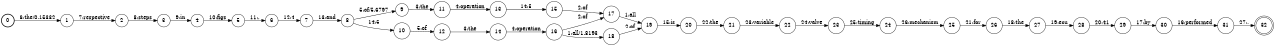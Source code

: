 digraph FST {
rankdir = LR;
size = "8.5,11";
label = "";
center = 1;
orientation = Portrait;
ranksep = "0.4";
nodesep = "0.25";
0 [label = "0", shape = circle, style = bold, fontsize = 14]
	0 -> 1 [label = "6:the/0.15332", fontsize = 14];
1 [label = "1", shape = circle, style = solid, fontsize = 14]
	1 -> 2 [label = "7:respective", fontsize = 14];
2 [label = "2", shape = circle, style = solid, fontsize = 14]
	2 -> 3 [label = "8:steps", fontsize = 14];
3 [label = "3", shape = circle, style = solid, fontsize = 14]
	3 -> 4 [label = "9:in", fontsize = 14];
4 [label = "4", shape = circle, style = solid, fontsize = 14]
	4 -> 5 [label = "10:figs", fontsize = 14];
5 [label = "5", shape = circle, style = solid, fontsize = 14]
	5 -> 6 [label = "11:.", fontsize = 14];
6 [label = "6", shape = circle, style = solid, fontsize = 14]
	6 -> 7 [label = "12:4", fontsize = 14];
7 [label = "7", shape = circle, style = solid, fontsize = 14]
	7 -> 8 [label = "13:and", fontsize = 14];
8 [label = "8", shape = circle, style = solid, fontsize = 14]
	8 -> 9 [label = "5:of/5.6797", fontsize = 14];
	8 -> 10 [label = "14:5", fontsize = 14];
9 [label = "9", shape = circle, style = solid, fontsize = 14]
	9 -> 11 [label = "3:the", fontsize = 14];
10 [label = "10", shape = circle, style = solid, fontsize = 14]
	10 -> 12 [label = "5:of", fontsize = 14];
11 [label = "11", shape = circle, style = solid, fontsize = 14]
	11 -> 13 [label = "4:operation", fontsize = 14];
12 [label = "12", shape = circle, style = solid, fontsize = 14]
	12 -> 14 [label = "3:the", fontsize = 14];
13 [label = "13", shape = circle, style = solid, fontsize = 14]
	13 -> 15 [label = "14:5", fontsize = 14];
14 [label = "14", shape = circle, style = solid, fontsize = 14]
	14 -> 16 [label = "4:operation", fontsize = 14];
15 [label = "15", shape = circle, style = solid, fontsize = 14]
	15 -> 17 [label = "2:of", fontsize = 14];
16 [label = "16", shape = circle, style = solid, fontsize = 14]
	16 -> 18 [label = "1:all/1.8193", fontsize = 14];
	16 -> 17 [label = "2:of", fontsize = 14];
17 [label = "17", shape = circle, style = solid, fontsize = 14]
	17 -> 19 [label = "1:all", fontsize = 14];
18 [label = "18", shape = circle, style = solid, fontsize = 14]
	18 -> 19 [label = "2:of", fontsize = 14];
19 [label = "19", shape = circle, style = solid, fontsize = 14]
	19 -> 20 [label = "15:is", fontsize = 14];
20 [label = "20", shape = circle, style = solid, fontsize = 14]
	20 -> 21 [label = "22:the", fontsize = 14];
21 [label = "21", shape = circle, style = solid, fontsize = 14]
	21 -> 22 [label = "23:variable", fontsize = 14];
22 [label = "22", shape = circle, style = solid, fontsize = 14]
	22 -> 23 [label = "24:valve", fontsize = 14];
23 [label = "23", shape = circle, style = solid, fontsize = 14]
	23 -> 24 [label = "25:timing", fontsize = 14];
24 [label = "24", shape = circle, style = solid, fontsize = 14]
	24 -> 25 [label = "26:mechanism", fontsize = 14];
25 [label = "25", shape = circle, style = solid, fontsize = 14]
	25 -> 26 [label = "21:for", fontsize = 14];
26 [label = "26", shape = circle, style = solid, fontsize = 14]
	26 -> 27 [label = "18:the", fontsize = 14];
27 [label = "27", shape = circle, style = solid, fontsize = 14]
	27 -> 28 [label = "19:ecu", fontsize = 14];
28 [label = "28", shape = circle, style = solid, fontsize = 14]
	28 -> 29 [label = "20:41", fontsize = 14];
29 [label = "29", shape = circle, style = solid, fontsize = 14]
	29 -> 30 [label = "17:by", fontsize = 14];
30 [label = "30", shape = circle, style = solid, fontsize = 14]
	30 -> 31 [label = "16:performed", fontsize = 14];
31 [label = "31", shape = circle, style = solid, fontsize = 14]
	31 -> 32 [label = "27:.", fontsize = 14];
32 [label = "32", shape = doublecircle, style = solid, fontsize = 14]
}
